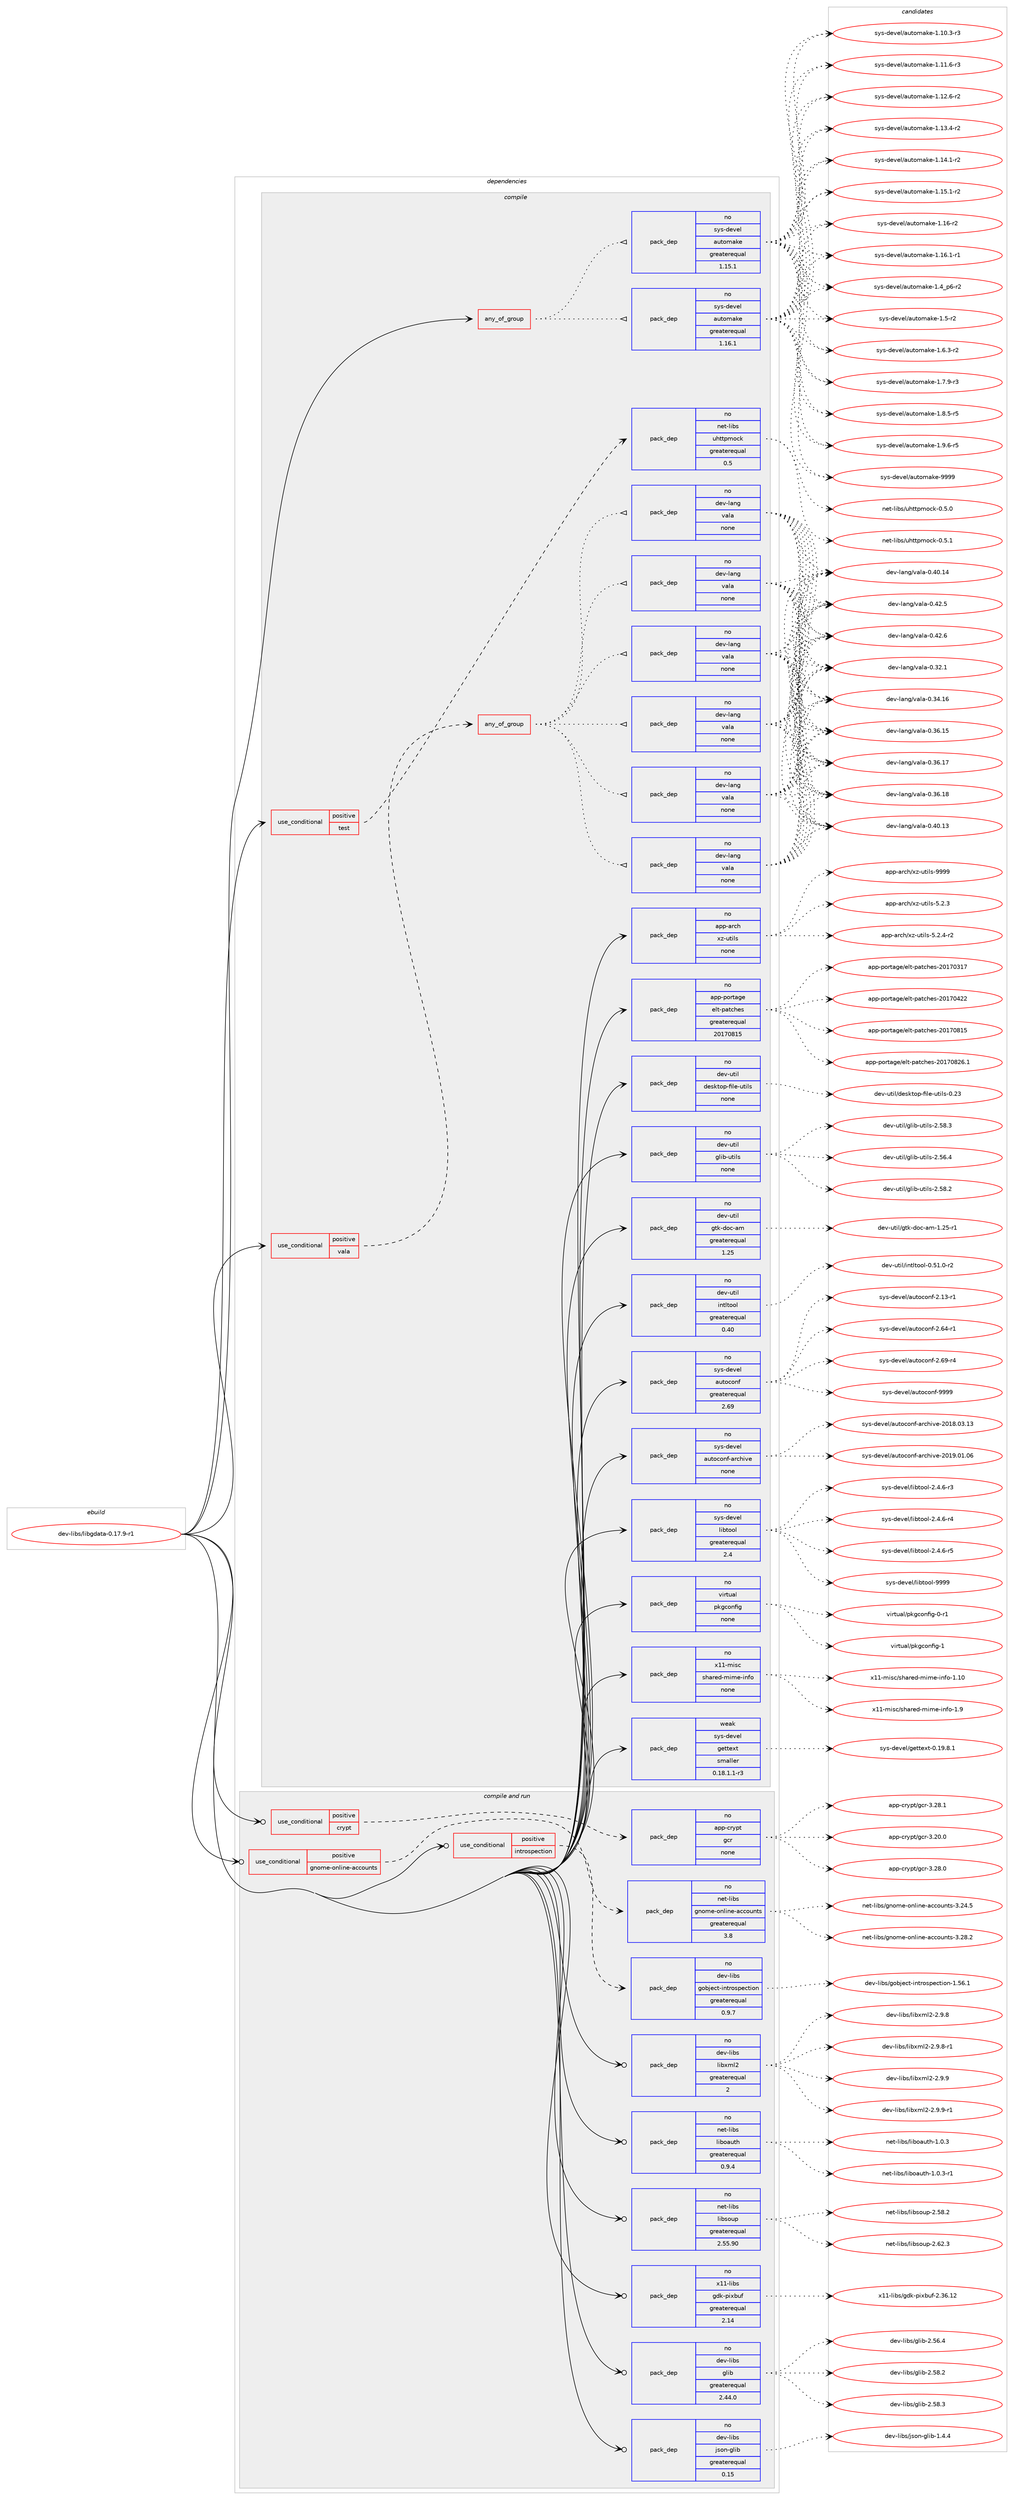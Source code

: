digraph prolog {

# *************
# Graph options
# *************

newrank=true;
concentrate=true;
compound=true;
graph [rankdir=LR,fontname=Helvetica,fontsize=10,ranksep=1.5];#, ranksep=2.5, nodesep=0.2];
edge  [arrowhead=vee];
node  [fontname=Helvetica,fontsize=10];

# **********
# The ebuild
# **********

subgraph cluster_leftcol {
color=gray;
rank=same;
label=<<i>ebuild</i>>;
id [label="dev-libs/libgdata-0.17.9-r1", color=red, width=4, href="../dev-libs/libgdata-0.17.9-r1.svg"];
}

# ****************
# The dependencies
# ****************

subgraph cluster_midcol {
color=gray;
label=<<i>dependencies</i>>;
subgraph cluster_compile {
fillcolor="#eeeeee";
style=filled;
label=<<i>compile</i>>;
subgraph any22258 {
dependency1367828 [label=<<TABLE BORDER="0" CELLBORDER="1" CELLSPACING="0" CELLPADDING="4"><TR><TD CELLPADDING="10">any_of_group</TD></TR></TABLE>>, shape=none, color=red];subgraph pack979053 {
dependency1367829 [label=<<TABLE BORDER="0" CELLBORDER="1" CELLSPACING="0" CELLPADDING="4" WIDTH="220"><TR><TD ROWSPAN="6" CELLPADDING="30">pack_dep</TD></TR><TR><TD WIDTH="110">no</TD></TR><TR><TD>sys-devel</TD></TR><TR><TD>automake</TD></TR><TR><TD>greaterequal</TD></TR><TR><TD>1.16.1</TD></TR></TABLE>>, shape=none, color=blue];
}
dependency1367828:e -> dependency1367829:w [weight=20,style="dotted",arrowhead="oinv"];
subgraph pack979054 {
dependency1367830 [label=<<TABLE BORDER="0" CELLBORDER="1" CELLSPACING="0" CELLPADDING="4" WIDTH="220"><TR><TD ROWSPAN="6" CELLPADDING="30">pack_dep</TD></TR><TR><TD WIDTH="110">no</TD></TR><TR><TD>sys-devel</TD></TR><TR><TD>automake</TD></TR><TR><TD>greaterequal</TD></TR><TR><TD>1.15.1</TD></TR></TABLE>>, shape=none, color=blue];
}
dependency1367828:e -> dependency1367830:w [weight=20,style="dotted",arrowhead="oinv"];
}
id:e -> dependency1367828:w [weight=20,style="solid",arrowhead="vee"];
subgraph cond365965 {
dependency1367831 [label=<<TABLE BORDER="0" CELLBORDER="1" CELLSPACING="0" CELLPADDING="4"><TR><TD ROWSPAN="3" CELLPADDING="10">use_conditional</TD></TR><TR><TD>positive</TD></TR><TR><TD>test</TD></TR></TABLE>>, shape=none, color=red];
subgraph pack979055 {
dependency1367832 [label=<<TABLE BORDER="0" CELLBORDER="1" CELLSPACING="0" CELLPADDING="4" WIDTH="220"><TR><TD ROWSPAN="6" CELLPADDING="30">pack_dep</TD></TR><TR><TD WIDTH="110">no</TD></TR><TR><TD>net-libs</TD></TR><TR><TD>uhttpmock</TD></TR><TR><TD>greaterequal</TD></TR><TR><TD>0.5</TD></TR></TABLE>>, shape=none, color=blue];
}
dependency1367831:e -> dependency1367832:w [weight=20,style="dashed",arrowhead="vee"];
}
id:e -> dependency1367831:w [weight=20,style="solid",arrowhead="vee"];
subgraph cond365966 {
dependency1367833 [label=<<TABLE BORDER="0" CELLBORDER="1" CELLSPACING="0" CELLPADDING="4"><TR><TD ROWSPAN="3" CELLPADDING="10">use_conditional</TD></TR><TR><TD>positive</TD></TR><TR><TD>vala</TD></TR></TABLE>>, shape=none, color=red];
subgraph any22259 {
dependency1367834 [label=<<TABLE BORDER="0" CELLBORDER="1" CELLSPACING="0" CELLPADDING="4"><TR><TD CELLPADDING="10">any_of_group</TD></TR></TABLE>>, shape=none, color=red];subgraph pack979056 {
dependency1367835 [label=<<TABLE BORDER="0" CELLBORDER="1" CELLSPACING="0" CELLPADDING="4" WIDTH="220"><TR><TD ROWSPAN="6" CELLPADDING="30">pack_dep</TD></TR><TR><TD WIDTH="110">no</TD></TR><TR><TD>dev-lang</TD></TR><TR><TD>vala</TD></TR><TR><TD>none</TD></TR><TR><TD></TD></TR></TABLE>>, shape=none, color=blue];
}
dependency1367834:e -> dependency1367835:w [weight=20,style="dotted",arrowhead="oinv"];
subgraph pack979057 {
dependency1367836 [label=<<TABLE BORDER="0" CELLBORDER="1" CELLSPACING="0" CELLPADDING="4" WIDTH="220"><TR><TD ROWSPAN="6" CELLPADDING="30">pack_dep</TD></TR><TR><TD WIDTH="110">no</TD></TR><TR><TD>dev-lang</TD></TR><TR><TD>vala</TD></TR><TR><TD>none</TD></TR><TR><TD></TD></TR></TABLE>>, shape=none, color=blue];
}
dependency1367834:e -> dependency1367836:w [weight=20,style="dotted",arrowhead="oinv"];
subgraph pack979058 {
dependency1367837 [label=<<TABLE BORDER="0" CELLBORDER="1" CELLSPACING="0" CELLPADDING="4" WIDTH="220"><TR><TD ROWSPAN="6" CELLPADDING="30">pack_dep</TD></TR><TR><TD WIDTH="110">no</TD></TR><TR><TD>dev-lang</TD></TR><TR><TD>vala</TD></TR><TR><TD>none</TD></TR><TR><TD></TD></TR></TABLE>>, shape=none, color=blue];
}
dependency1367834:e -> dependency1367837:w [weight=20,style="dotted",arrowhead="oinv"];
subgraph pack979059 {
dependency1367838 [label=<<TABLE BORDER="0" CELLBORDER="1" CELLSPACING="0" CELLPADDING="4" WIDTH="220"><TR><TD ROWSPAN="6" CELLPADDING="30">pack_dep</TD></TR><TR><TD WIDTH="110">no</TD></TR><TR><TD>dev-lang</TD></TR><TR><TD>vala</TD></TR><TR><TD>none</TD></TR><TR><TD></TD></TR></TABLE>>, shape=none, color=blue];
}
dependency1367834:e -> dependency1367838:w [weight=20,style="dotted",arrowhead="oinv"];
subgraph pack979060 {
dependency1367839 [label=<<TABLE BORDER="0" CELLBORDER="1" CELLSPACING="0" CELLPADDING="4" WIDTH="220"><TR><TD ROWSPAN="6" CELLPADDING="30">pack_dep</TD></TR><TR><TD WIDTH="110">no</TD></TR><TR><TD>dev-lang</TD></TR><TR><TD>vala</TD></TR><TR><TD>none</TD></TR><TR><TD></TD></TR></TABLE>>, shape=none, color=blue];
}
dependency1367834:e -> dependency1367839:w [weight=20,style="dotted",arrowhead="oinv"];
subgraph pack979061 {
dependency1367840 [label=<<TABLE BORDER="0" CELLBORDER="1" CELLSPACING="0" CELLPADDING="4" WIDTH="220"><TR><TD ROWSPAN="6" CELLPADDING="30">pack_dep</TD></TR><TR><TD WIDTH="110">no</TD></TR><TR><TD>dev-lang</TD></TR><TR><TD>vala</TD></TR><TR><TD>none</TD></TR><TR><TD></TD></TR></TABLE>>, shape=none, color=blue];
}
dependency1367834:e -> dependency1367840:w [weight=20,style="dotted",arrowhead="oinv"];
}
dependency1367833:e -> dependency1367834:w [weight=20,style="dashed",arrowhead="vee"];
}
id:e -> dependency1367833:w [weight=20,style="solid",arrowhead="vee"];
subgraph pack979062 {
dependency1367841 [label=<<TABLE BORDER="0" CELLBORDER="1" CELLSPACING="0" CELLPADDING="4" WIDTH="220"><TR><TD ROWSPAN="6" CELLPADDING="30">pack_dep</TD></TR><TR><TD WIDTH="110">no</TD></TR><TR><TD>app-arch</TD></TR><TR><TD>xz-utils</TD></TR><TR><TD>none</TD></TR><TR><TD></TD></TR></TABLE>>, shape=none, color=blue];
}
id:e -> dependency1367841:w [weight=20,style="solid",arrowhead="vee"];
subgraph pack979063 {
dependency1367842 [label=<<TABLE BORDER="0" CELLBORDER="1" CELLSPACING="0" CELLPADDING="4" WIDTH="220"><TR><TD ROWSPAN="6" CELLPADDING="30">pack_dep</TD></TR><TR><TD WIDTH="110">no</TD></TR><TR><TD>app-portage</TD></TR><TR><TD>elt-patches</TD></TR><TR><TD>greaterequal</TD></TR><TR><TD>20170815</TD></TR></TABLE>>, shape=none, color=blue];
}
id:e -> dependency1367842:w [weight=20,style="solid",arrowhead="vee"];
subgraph pack979064 {
dependency1367843 [label=<<TABLE BORDER="0" CELLBORDER="1" CELLSPACING="0" CELLPADDING="4" WIDTH="220"><TR><TD ROWSPAN="6" CELLPADDING="30">pack_dep</TD></TR><TR><TD WIDTH="110">no</TD></TR><TR><TD>dev-util</TD></TR><TR><TD>desktop-file-utils</TD></TR><TR><TD>none</TD></TR><TR><TD></TD></TR></TABLE>>, shape=none, color=blue];
}
id:e -> dependency1367843:w [weight=20,style="solid",arrowhead="vee"];
subgraph pack979065 {
dependency1367844 [label=<<TABLE BORDER="0" CELLBORDER="1" CELLSPACING="0" CELLPADDING="4" WIDTH="220"><TR><TD ROWSPAN="6" CELLPADDING="30">pack_dep</TD></TR><TR><TD WIDTH="110">no</TD></TR><TR><TD>dev-util</TD></TR><TR><TD>glib-utils</TD></TR><TR><TD>none</TD></TR><TR><TD></TD></TR></TABLE>>, shape=none, color=blue];
}
id:e -> dependency1367844:w [weight=20,style="solid",arrowhead="vee"];
subgraph pack979066 {
dependency1367845 [label=<<TABLE BORDER="0" CELLBORDER="1" CELLSPACING="0" CELLPADDING="4" WIDTH="220"><TR><TD ROWSPAN="6" CELLPADDING="30">pack_dep</TD></TR><TR><TD WIDTH="110">no</TD></TR><TR><TD>dev-util</TD></TR><TR><TD>gtk-doc-am</TD></TR><TR><TD>greaterequal</TD></TR><TR><TD>1.25</TD></TR></TABLE>>, shape=none, color=blue];
}
id:e -> dependency1367845:w [weight=20,style="solid",arrowhead="vee"];
subgraph pack979067 {
dependency1367846 [label=<<TABLE BORDER="0" CELLBORDER="1" CELLSPACING="0" CELLPADDING="4" WIDTH="220"><TR><TD ROWSPAN="6" CELLPADDING="30">pack_dep</TD></TR><TR><TD WIDTH="110">no</TD></TR><TR><TD>dev-util</TD></TR><TR><TD>intltool</TD></TR><TR><TD>greaterequal</TD></TR><TR><TD>0.40</TD></TR></TABLE>>, shape=none, color=blue];
}
id:e -> dependency1367846:w [weight=20,style="solid",arrowhead="vee"];
subgraph pack979068 {
dependency1367847 [label=<<TABLE BORDER="0" CELLBORDER="1" CELLSPACING="0" CELLPADDING="4" WIDTH="220"><TR><TD ROWSPAN="6" CELLPADDING="30">pack_dep</TD></TR><TR><TD WIDTH="110">no</TD></TR><TR><TD>sys-devel</TD></TR><TR><TD>autoconf</TD></TR><TR><TD>greaterequal</TD></TR><TR><TD>2.69</TD></TR></TABLE>>, shape=none, color=blue];
}
id:e -> dependency1367847:w [weight=20,style="solid",arrowhead="vee"];
subgraph pack979069 {
dependency1367848 [label=<<TABLE BORDER="0" CELLBORDER="1" CELLSPACING="0" CELLPADDING="4" WIDTH="220"><TR><TD ROWSPAN="6" CELLPADDING="30">pack_dep</TD></TR><TR><TD WIDTH="110">no</TD></TR><TR><TD>sys-devel</TD></TR><TR><TD>autoconf-archive</TD></TR><TR><TD>none</TD></TR><TR><TD></TD></TR></TABLE>>, shape=none, color=blue];
}
id:e -> dependency1367848:w [weight=20,style="solid",arrowhead="vee"];
subgraph pack979070 {
dependency1367849 [label=<<TABLE BORDER="0" CELLBORDER="1" CELLSPACING="0" CELLPADDING="4" WIDTH="220"><TR><TD ROWSPAN="6" CELLPADDING="30">pack_dep</TD></TR><TR><TD WIDTH="110">no</TD></TR><TR><TD>sys-devel</TD></TR><TR><TD>libtool</TD></TR><TR><TD>greaterequal</TD></TR><TR><TD>2.4</TD></TR></TABLE>>, shape=none, color=blue];
}
id:e -> dependency1367849:w [weight=20,style="solid",arrowhead="vee"];
subgraph pack979071 {
dependency1367850 [label=<<TABLE BORDER="0" CELLBORDER="1" CELLSPACING="0" CELLPADDING="4" WIDTH="220"><TR><TD ROWSPAN="6" CELLPADDING="30">pack_dep</TD></TR><TR><TD WIDTH="110">no</TD></TR><TR><TD>virtual</TD></TR><TR><TD>pkgconfig</TD></TR><TR><TD>none</TD></TR><TR><TD></TD></TR></TABLE>>, shape=none, color=blue];
}
id:e -> dependency1367850:w [weight=20,style="solid",arrowhead="vee"];
subgraph pack979072 {
dependency1367851 [label=<<TABLE BORDER="0" CELLBORDER="1" CELLSPACING="0" CELLPADDING="4" WIDTH="220"><TR><TD ROWSPAN="6" CELLPADDING="30">pack_dep</TD></TR><TR><TD WIDTH="110">no</TD></TR><TR><TD>x11-misc</TD></TR><TR><TD>shared-mime-info</TD></TR><TR><TD>none</TD></TR><TR><TD></TD></TR></TABLE>>, shape=none, color=blue];
}
id:e -> dependency1367851:w [weight=20,style="solid",arrowhead="vee"];
subgraph pack979073 {
dependency1367852 [label=<<TABLE BORDER="0" CELLBORDER="1" CELLSPACING="0" CELLPADDING="4" WIDTH="220"><TR><TD ROWSPAN="6" CELLPADDING="30">pack_dep</TD></TR><TR><TD WIDTH="110">weak</TD></TR><TR><TD>sys-devel</TD></TR><TR><TD>gettext</TD></TR><TR><TD>smaller</TD></TR><TR><TD>0.18.1.1-r3</TD></TR></TABLE>>, shape=none, color=blue];
}
id:e -> dependency1367852:w [weight=20,style="solid",arrowhead="vee"];
}
subgraph cluster_compileandrun {
fillcolor="#eeeeee";
style=filled;
label=<<i>compile and run</i>>;
subgraph cond365967 {
dependency1367853 [label=<<TABLE BORDER="0" CELLBORDER="1" CELLSPACING="0" CELLPADDING="4"><TR><TD ROWSPAN="3" CELLPADDING="10">use_conditional</TD></TR><TR><TD>positive</TD></TR><TR><TD>crypt</TD></TR></TABLE>>, shape=none, color=red];
subgraph pack979074 {
dependency1367854 [label=<<TABLE BORDER="0" CELLBORDER="1" CELLSPACING="0" CELLPADDING="4" WIDTH="220"><TR><TD ROWSPAN="6" CELLPADDING="30">pack_dep</TD></TR><TR><TD WIDTH="110">no</TD></TR><TR><TD>app-crypt</TD></TR><TR><TD>gcr</TD></TR><TR><TD>none</TD></TR><TR><TD></TD></TR></TABLE>>, shape=none, color=blue];
}
dependency1367853:e -> dependency1367854:w [weight=20,style="dashed",arrowhead="vee"];
}
id:e -> dependency1367853:w [weight=20,style="solid",arrowhead="odotvee"];
subgraph cond365968 {
dependency1367855 [label=<<TABLE BORDER="0" CELLBORDER="1" CELLSPACING="0" CELLPADDING="4"><TR><TD ROWSPAN="3" CELLPADDING="10">use_conditional</TD></TR><TR><TD>positive</TD></TR><TR><TD>gnome-online-accounts</TD></TR></TABLE>>, shape=none, color=red];
subgraph pack979075 {
dependency1367856 [label=<<TABLE BORDER="0" CELLBORDER="1" CELLSPACING="0" CELLPADDING="4" WIDTH="220"><TR><TD ROWSPAN="6" CELLPADDING="30">pack_dep</TD></TR><TR><TD WIDTH="110">no</TD></TR><TR><TD>net-libs</TD></TR><TR><TD>gnome-online-accounts</TD></TR><TR><TD>greaterequal</TD></TR><TR><TD>3.8</TD></TR></TABLE>>, shape=none, color=blue];
}
dependency1367855:e -> dependency1367856:w [weight=20,style="dashed",arrowhead="vee"];
}
id:e -> dependency1367855:w [weight=20,style="solid",arrowhead="odotvee"];
subgraph cond365969 {
dependency1367857 [label=<<TABLE BORDER="0" CELLBORDER="1" CELLSPACING="0" CELLPADDING="4"><TR><TD ROWSPAN="3" CELLPADDING="10">use_conditional</TD></TR><TR><TD>positive</TD></TR><TR><TD>introspection</TD></TR></TABLE>>, shape=none, color=red];
subgraph pack979076 {
dependency1367858 [label=<<TABLE BORDER="0" CELLBORDER="1" CELLSPACING="0" CELLPADDING="4" WIDTH="220"><TR><TD ROWSPAN="6" CELLPADDING="30">pack_dep</TD></TR><TR><TD WIDTH="110">no</TD></TR><TR><TD>dev-libs</TD></TR><TR><TD>gobject-introspection</TD></TR><TR><TD>greaterequal</TD></TR><TR><TD>0.9.7</TD></TR></TABLE>>, shape=none, color=blue];
}
dependency1367857:e -> dependency1367858:w [weight=20,style="dashed",arrowhead="vee"];
}
id:e -> dependency1367857:w [weight=20,style="solid",arrowhead="odotvee"];
subgraph pack979077 {
dependency1367859 [label=<<TABLE BORDER="0" CELLBORDER="1" CELLSPACING="0" CELLPADDING="4" WIDTH="220"><TR><TD ROWSPAN="6" CELLPADDING="30">pack_dep</TD></TR><TR><TD WIDTH="110">no</TD></TR><TR><TD>dev-libs</TD></TR><TR><TD>glib</TD></TR><TR><TD>greaterequal</TD></TR><TR><TD>2.44.0</TD></TR></TABLE>>, shape=none, color=blue];
}
id:e -> dependency1367859:w [weight=20,style="solid",arrowhead="odotvee"];
subgraph pack979078 {
dependency1367860 [label=<<TABLE BORDER="0" CELLBORDER="1" CELLSPACING="0" CELLPADDING="4" WIDTH="220"><TR><TD ROWSPAN="6" CELLPADDING="30">pack_dep</TD></TR><TR><TD WIDTH="110">no</TD></TR><TR><TD>dev-libs</TD></TR><TR><TD>json-glib</TD></TR><TR><TD>greaterequal</TD></TR><TR><TD>0.15</TD></TR></TABLE>>, shape=none, color=blue];
}
id:e -> dependency1367860:w [weight=20,style="solid",arrowhead="odotvee"];
subgraph pack979079 {
dependency1367861 [label=<<TABLE BORDER="0" CELLBORDER="1" CELLSPACING="0" CELLPADDING="4" WIDTH="220"><TR><TD ROWSPAN="6" CELLPADDING="30">pack_dep</TD></TR><TR><TD WIDTH="110">no</TD></TR><TR><TD>dev-libs</TD></TR><TR><TD>libxml2</TD></TR><TR><TD>greaterequal</TD></TR><TR><TD>2</TD></TR></TABLE>>, shape=none, color=blue];
}
id:e -> dependency1367861:w [weight=20,style="solid",arrowhead="odotvee"];
subgraph pack979080 {
dependency1367862 [label=<<TABLE BORDER="0" CELLBORDER="1" CELLSPACING="0" CELLPADDING="4" WIDTH="220"><TR><TD ROWSPAN="6" CELLPADDING="30">pack_dep</TD></TR><TR><TD WIDTH="110">no</TD></TR><TR><TD>net-libs</TD></TR><TR><TD>liboauth</TD></TR><TR><TD>greaterequal</TD></TR><TR><TD>0.9.4</TD></TR></TABLE>>, shape=none, color=blue];
}
id:e -> dependency1367862:w [weight=20,style="solid",arrowhead="odotvee"];
subgraph pack979081 {
dependency1367863 [label=<<TABLE BORDER="0" CELLBORDER="1" CELLSPACING="0" CELLPADDING="4" WIDTH="220"><TR><TD ROWSPAN="6" CELLPADDING="30">pack_dep</TD></TR><TR><TD WIDTH="110">no</TD></TR><TR><TD>net-libs</TD></TR><TR><TD>libsoup</TD></TR><TR><TD>greaterequal</TD></TR><TR><TD>2.55.90</TD></TR></TABLE>>, shape=none, color=blue];
}
id:e -> dependency1367863:w [weight=20,style="solid",arrowhead="odotvee"];
subgraph pack979082 {
dependency1367864 [label=<<TABLE BORDER="0" CELLBORDER="1" CELLSPACING="0" CELLPADDING="4" WIDTH="220"><TR><TD ROWSPAN="6" CELLPADDING="30">pack_dep</TD></TR><TR><TD WIDTH="110">no</TD></TR><TR><TD>x11-libs</TD></TR><TR><TD>gdk-pixbuf</TD></TR><TR><TD>greaterequal</TD></TR><TR><TD>2.14</TD></TR></TABLE>>, shape=none, color=blue];
}
id:e -> dependency1367864:w [weight=20,style="solid",arrowhead="odotvee"];
}
subgraph cluster_run {
fillcolor="#eeeeee";
style=filled;
label=<<i>run</i>>;
}
}

# **************
# The candidates
# **************

subgraph cluster_choices {
rank=same;
color=gray;
label=<<i>candidates</i>>;

subgraph choice979053 {
color=black;
nodesep=1;
choice11512111545100101118101108479711711611110997107101454946494846514511451 [label="sys-devel/automake-1.10.3-r3", color=red, width=4,href="../sys-devel/automake-1.10.3-r3.svg"];
choice11512111545100101118101108479711711611110997107101454946494946544511451 [label="sys-devel/automake-1.11.6-r3", color=red, width=4,href="../sys-devel/automake-1.11.6-r3.svg"];
choice11512111545100101118101108479711711611110997107101454946495046544511450 [label="sys-devel/automake-1.12.6-r2", color=red, width=4,href="../sys-devel/automake-1.12.6-r2.svg"];
choice11512111545100101118101108479711711611110997107101454946495146524511450 [label="sys-devel/automake-1.13.4-r2", color=red, width=4,href="../sys-devel/automake-1.13.4-r2.svg"];
choice11512111545100101118101108479711711611110997107101454946495246494511450 [label="sys-devel/automake-1.14.1-r2", color=red, width=4,href="../sys-devel/automake-1.14.1-r2.svg"];
choice11512111545100101118101108479711711611110997107101454946495346494511450 [label="sys-devel/automake-1.15.1-r2", color=red, width=4,href="../sys-devel/automake-1.15.1-r2.svg"];
choice1151211154510010111810110847971171161111099710710145494649544511450 [label="sys-devel/automake-1.16-r2", color=red, width=4,href="../sys-devel/automake-1.16-r2.svg"];
choice11512111545100101118101108479711711611110997107101454946495446494511449 [label="sys-devel/automake-1.16.1-r1", color=red, width=4,href="../sys-devel/automake-1.16.1-r1.svg"];
choice115121115451001011181011084797117116111109971071014549465295112544511450 [label="sys-devel/automake-1.4_p6-r2", color=red, width=4,href="../sys-devel/automake-1.4_p6-r2.svg"];
choice11512111545100101118101108479711711611110997107101454946534511450 [label="sys-devel/automake-1.5-r2", color=red, width=4,href="../sys-devel/automake-1.5-r2.svg"];
choice115121115451001011181011084797117116111109971071014549465446514511450 [label="sys-devel/automake-1.6.3-r2", color=red, width=4,href="../sys-devel/automake-1.6.3-r2.svg"];
choice115121115451001011181011084797117116111109971071014549465546574511451 [label="sys-devel/automake-1.7.9-r3", color=red, width=4,href="../sys-devel/automake-1.7.9-r3.svg"];
choice115121115451001011181011084797117116111109971071014549465646534511453 [label="sys-devel/automake-1.8.5-r5", color=red, width=4,href="../sys-devel/automake-1.8.5-r5.svg"];
choice115121115451001011181011084797117116111109971071014549465746544511453 [label="sys-devel/automake-1.9.6-r5", color=red, width=4,href="../sys-devel/automake-1.9.6-r5.svg"];
choice115121115451001011181011084797117116111109971071014557575757 [label="sys-devel/automake-9999", color=red, width=4,href="../sys-devel/automake-9999.svg"];
dependency1367829:e -> choice11512111545100101118101108479711711611110997107101454946494846514511451:w [style=dotted,weight="100"];
dependency1367829:e -> choice11512111545100101118101108479711711611110997107101454946494946544511451:w [style=dotted,weight="100"];
dependency1367829:e -> choice11512111545100101118101108479711711611110997107101454946495046544511450:w [style=dotted,weight="100"];
dependency1367829:e -> choice11512111545100101118101108479711711611110997107101454946495146524511450:w [style=dotted,weight="100"];
dependency1367829:e -> choice11512111545100101118101108479711711611110997107101454946495246494511450:w [style=dotted,weight="100"];
dependency1367829:e -> choice11512111545100101118101108479711711611110997107101454946495346494511450:w [style=dotted,weight="100"];
dependency1367829:e -> choice1151211154510010111810110847971171161111099710710145494649544511450:w [style=dotted,weight="100"];
dependency1367829:e -> choice11512111545100101118101108479711711611110997107101454946495446494511449:w [style=dotted,weight="100"];
dependency1367829:e -> choice115121115451001011181011084797117116111109971071014549465295112544511450:w [style=dotted,weight="100"];
dependency1367829:e -> choice11512111545100101118101108479711711611110997107101454946534511450:w [style=dotted,weight="100"];
dependency1367829:e -> choice115121115451001011181011084797117116111109971071014549465446514511450:w [style=dotted,weight="100"];
dependency1367829:e -> choice115121115451001011181011084797117116111109971071014549465546574511451:w [style=dotted,weight="100"];
dependency1367829:e -> choice115121115451001011181011084797117116111109971071014549465646534511453:w [style=dotted,weight="100"];
dependency1367829:e -> choice115121115451001011181011084797117116111109971071014549465746544511453:w [style=dotted,weight="100"];
dependency1367829:e -> choice115121115451001011181011084797117116111109971071014557575757:w [style=dotted,weight="100"];
}
subgraph choice979054 {
color=black;
nodesep=1;
choice11512111545100101118101108479711711611110997107101454946494846514511451 [label="sys-devel/automake-1.10.3-r3", color=red, width=4,href="../sys-devel/automake-1.10.3-r3.svg"];
choice11512111545100101118101108479711711611110997107101454946494946544511451 [label="sys-devel/automake-1.11.6-r3", color=red, width=4,href="../sys-devel/automake-1.11.6-r3.svg"];
choice11512111545100101118101108479711711611110997107101454946495046544511450 [label="sys-devel/automake-1.12.6-r2", color=red, width=4,href="../sys-devel/automake-1.12.6-r2.svg"];
choice11512111545100101118101108479711711611110997107101454946495146524511450 [label="sys-devel/automake-1.13.4-r2", color=red, width=4,href="../sys-devel/automake-1.13.4-r2.svg"];
choice11512111545100101118101108479711711611110997107101454946495246494511450 [label="sys-devel/automake-1.14.1-r2", color=red, width=4,href="../sys-devel/automake-1.14.1-r2.svg"];
choice11512111545100101118101108479711711611110997107101454946495346494511450 [label="sys-devel/automake-1.15.1-r2", color=red, width=4,href="../sys-devel/automake-1.15.1-r2.svg"];
choice1151211154510010111810110847971171161111099710710145494649544511450 [label="sys-devel/automake-1.16-r2", color=red, width=4,href="../sys-devel/automake-1.16-r2.svg"];
choice11512111545100101118101108479711711611110997107101454946495446494511449 [label="sys-devel/automake-1.16.1-r1", color=red, width=4,href="../sys-devel/automake-1.16.1-r1.svg"];
choice115121115451001011181011084797117116111109971071014549465295112544511450 [label="sys-devel/automake-1.4_p6-r2", color=red, width=4,href="../sys-devel/automake-1.4_p6-r2.svg"];
choice11512111545100101118101108479711711611110997107101454946534511450 [label="sys-devel/automake-1.5-r2", color=red, width=4,href="../sys-devel/automake-1.5-r2.svg"];
choice115121115451001011181011084797117116111109971071014549465446514511450 [label="sys-devel/automake-1.6.3-r2", color=red, width=4,href="../sys-devel/automake-1.6.3-r2.svg"];
choice115121115451001011181011084797117116111109971071014549465546574511451 [label="sys-devel/automake-1.7.9-r3", color=red, width=4,href="../sys-devel/automake-1.7.9-r3.svg"];
choice115121115451001011181011084797117116111109971071014549465646534511453 [label="sys-devel/automake-1.8.5-r5", color=red, width=4,href="../sys-devel/automake-1.8.5-r5.svg"];
choice115121115451001011181011084797117116111109971071014549465746544511453 [label="sys-devel/automake-1.9.6-r5", color=red, width=4,href="../sys-devel/automake-1.9.6-r5.svg"];
choice115121115451001011181011084797117116111109971071014557575757 [label="sys-devel/automake-9999", color=red, width=4,href="../sys-devel/automake-9999.svg"];
dependency1367830:e -> choice11512111545100101118101108479711711611110997107101454946494846514511451:w [style=dotted,weight="100"];
dependency1367830:e -> choice11512111545100101118101108479711711611110997107101454946494946544511451:w [style=dotted,weight="100"];
dependency1367830:e -> choice11512111545100101118101108479711711611110997107101454946495046544511450:w [style=dotted,weight="100"];
dependency1367830:e -> choice11512111545100101118101108479711711611110997107101454946495146524511450:w [style=dotted,weight="100"];
dependency1367830:e -> choice11512111545100101118101108479711711611110997107101454946495246494511450:w [style=dotted,weight="100"];
dependency1367830:e -> choice11512111545100101118101108479711711611110997107101454946495346494511450:w [style=dotted,weight="100"];
dependency1367830:e -> choice1151211154510010111810110847971171161111099710710145494649544511450:w [style=dotted,weight="100"];
dependency1367830:e -> choice11512111545100101118101108479711711611110997107101454946495446494511449:w [style=dotted,weight="100"];
dependency1367830:e -> choice115121115451001011181011084797117116111109971071014549465295112544511450:w [style=dotted,weight="100"];
dependency1367830:e -> choice11512111545100101118101108479711711611110997107101454946534511450:w [style=dotted,weight="100"];
dependency1367830:e -> choice115121115451001011181011084797117116111109971071014549465446514511450:w [style=dotted,weight="100"];
dependency1367830:e -> choice115121115451001011181011084797117116111109971071014549465546574511451:w [style=dotted,weight="100"];
dependency1367830:e -> choice115121115451001011181011084797117116111109971071014549465646534511453:w [style=dotted,weight="100"];
dependency1367830:e -> choice115121115451001011181011084797117116111109971071014549465746544511453:w [style=dotted,weight="100"];
dependency1367830:e -> choice115121115451001011181011084797117116111109971071014557575757:w [style=dotted,weight="100"];
}
subgraph choice979055 {
color=black;
nodesep=1;
choice11010111645108105981154711710411611611210911199107454846534648 [label="net-libs/uhttpmock-0.5.0", color=red, width=4,href="../net-libs/uhttpmock-0.5.0.svg"];
choice11010111645108105981154711710411611611210911199107454846534649 [label="net-libs/uhttpmock-0.5.1", color=red, width=4,href="../net-libs/uhttpmock-0.5.1.svg"];
dependency1367832:e -> choice11010111645108105981154711710411611611210911199107454846534648:w [style=dotted,weight="100"];
dependency1367832:e -> choice11010111645108105981154711710411611611210911199107454846534649:w [style=dotted,weight="100"];
}
subgraph choice979056 {
color=black;
nodesep=1;
choice100101118451089711010347118971089745484651504649 [label="dev-lang/vala-0.32.1", color=red, width=4,href="../dev-lang/vala-0.32.1.svg"];
choice10010111845108971101034711897108974548465152464954 [label="dev-lang/vala-0.34.16", color=red, width=4,href="../dev-lang/vala-0.34.16.svg"];
choice10010111845108971101034711897108974548465154464953 [label="dev-lang/vala-0.36.15", color=red, width=4,href="../dev-lang/vala-0.36.15.svg"];
choice10010111845108971101034711897108974548465154464955 [label="dev-lang/vala-0.36.17", color=red, width=4,href="../dev-lang/vala-0.36.17.svg"];
choice10010111845108971101034711897108974548465154464956 [label="dev-lang/vala-0.36.18", color=red, width=4,href="../dev-lang/vala-0.36.18.svg"];
choice10010111845108971101034711897108974548465248464951 [label="dev-lang/vala-0.40.13", color=red, width=4,href="../dev-lang/vala-0.40.13.svg"];
choice10010111845108971101034711897108974548465248464952 [label="dev-lang/vala-0.40.14", color=red, width=4,href="../dev-lang/vala-0.40.14.svg"];
choice100101118451089711010347118971089745484652504653 [label="dev-lang/vala-0.42.5", color=red, width=4,href="../dev-lang/vala-0.42.5.svg"];
choice100101118451089711010347118971089745484652504654 [label="dev-lang/vala-0.42.6", color=red, width=4,href="../dev-lang/vala-0.42.6.svg"];
dependency1367835:e -> choice100101118451089711010347118971089745484651504649:w [style=dotted,weight="100"];
dependency1367835:e -> choice10010111845108971101034711897108974548465152464954:w [style=dotted,weight="100"];
dependency1367835:e -> choice10010111845108971101034711897108974548465154464953:w [style=dotted,weight="100"];
dependency1367835:e -> choice10010111845108971101034711897108974548465154464955:w [style=dotted,weight="100"];
dependency1367835:e -> choice10010111845108971101034711897108974548465154464956:w [style=dotted,weight="100"];
dependency1367835:e -> choice10010111845108971101034711897108974548465248464951:w [style=dotted,weight="100"];
dependency1367835:e -> choice10010111845108971101034711897108974548465248464952:w [style=dotted,weight="100"];
dependency1367835:e -> choice100101118451089711010347118971089745484652504653:w [style=dotted,weight="100"];
dependency1367835:e -> choice100101118451089711010347118971089745484652504654:w [style=dotted,weight="100"];
}
subgraph choice979057 {
color=black;
nodesep=1;
choice100101118451089711010347118971089745484651504649 [label="dev-lang/vala-0.32.1", color=red, width=4,href="../dev-lang/vala-0.32.1.svg"];
choice10010111845108971101034711897108974548465152464954 [label="dev-lang/vala-0.34.16", color=red, width=4,href="../dev-lang/vala-0.34.16.svg"];
choice10010111845108971101034711897108974548465154464953 [label="dev-lang/vala-0.36.15", color=red, width=4,href="../dev-lang/vala-0.36.15.svg"];
choice10010111845108971101034711897108974548465154464955 [label="dev-lang/vala-0.36.17", color=red, width=4,href="../dev-lang/vala-0.36.17.svg"];
choice10010111845108971101034711897108974548465154464956 [label="dev-lang/vala-0.36.18", color=red, width=4,href="../dev-lang/vala-0.36.18.svg"];
choice10010111845108971101034711897108974548465248464951 [label="dev-lang/vala-0.40.13", color=red, width=4,href="../dev-lang/vala-0.40.13.svg"];
choice10010111845108971101034711897108974548465248464952 [label="dev-lang/vala-0.40.14", color=red, width=4,href="../dev-lang/vala-0.40.14.svg"];
choice100101118451089711010347118971089745484652504653 [label="dev-lang/vala-0.42.5", color=red, width=4,href="../dev-lang/vala-0.42.5.svg"];
choice100101118451089711010347118971089745484652504654 [label="dev-lang/vala-0.42.6", color=red, width=4,href="../dev-lang/vala-0.42.6.svg"];
dependency1367836:e -> choice100101118451089711010347118971089745484651504649:w [style=dotted,weight="100"];
dependency1367836:e -> choice10010111845108971101034711897108974548465152464954:w [style=dotted,weight="100"];
dependency1367836:e -> choice10010111845108971101034711897108974548465154464953:w [style=dotted,weight="100"];
dependency1367836:e -> choice10010111845108971101034711897108974548465154464955:w [style=dotted,weight="100"];
dependency1367836:e -> choice10010111845108971101034711897108974548465154464956:w [style=dotted,weight="100"];
dependency1367836:e -> choice10010111845108971101034711897108974548465248464951:w [style=dotted,weight="100"];
dependency1367836:e -> choice10010111845108971101034711897108974548465248464952:w [style=dotted,weight="100"];
dependency1367836:e -> choice100101118451089711010347118971089745484652504653:w [style=dotted,weight="100"];
dependency1367836:e -> choice100101118451089711010347118971089745484652504654:w [style=dotted,weight="100"];
}
subgraph choice979058 {
color=black;
nodesep=1;
choice100101118451089711010347118971089745484651504649 [label="dev-lang/vala-0.32.1", color=red, width=4,href="../dev-lang/vala-0.32.1.svg"];
choice10010111845108971101034711897108974548465152464954 [label="dev-lang/vala-0.34.16", color=red, width=4,href="../dev-lang/vala-0.34.16.svg"];
choice10010111845108971101034711897108974548465154464953 [label="dev-lang/vala-0.36.15", color=red, width=4,href="../dev-lang/vala-0.36.15.svg"];
choice10010111845108971101034711897108974548465154464955 [label="dev-lang/vala-0.36.17", color=red, width=4,href="../dev-lang/vala-0.36.17.svg"];
choice10010111845108971101034711897108974548465154464956 [label="dev-lang/vala-0.36.18", color=red, width=4,href="../dev-lang/vala-0.36.18.svg"];
choice10010111845108971101034711897108974548465248464951 [label="dev-lang/vala-0.40.13", color=red, width=4,href="../dev-lang/vala-0.40.13.svg"];
choice10010111845108971101034711897108974548465248464952 [label="dev-lang/vala-0.40.14", color=red, width=4,href="../dev-lang/vala-0.40.14.svg"];
choice100101118451089711010347118971089745484652504653 [label="dev-lang/vala-0.42.5", color=red, width=4,href="../dev-lang/vala-0.42.5.svg"];
choice100101118451089711010347118971089745484652504654 [label="dev-lang/vala-0.42.6", color=red, width=4,href="../dev-lang/vala-0.42.6.svg"];
dependency1367837:e -> choice100101118451089711010347118971089745484651504649:w [style=dotted,weight="100"];
dependency1367837:e -> choice10010111845108971101034711897108974548465152464954:w [style=dotted,weight="100"];
dependency1367837:e -> choice10010111845108971101034711897108974548465154464953:w [style=dotted,weight="100"];
dependency1367837:e -> choice10010111845108971101034711897108974548465154464955:w [style=dotted,weight="100"];
dependency1367837:e -> choice10010111845108971101034711897108974548465154464956:w [style=dotted,weight="100"];
dependency1367837:e -> choice10010111845108971101034711897108974548465248464951:w [style=dotted,weight="100"];
dependency1367837:e -> choice10010111845108971101034711897108974548465248464952:w [style=dotted,weight="100"];
dependency1367837:e -> choice100101118451089711010347118971089745484652504653:w [style=dotted,weight="100"];
dependency1367837:e -> choice100101118451089711010347118971089745484652504654:w [style=dotted,weight="100"];
}
subgraph choice979059 {
color=black;
nodesep=1;
choice100101118451089711010347118971089745484651504649 [label="dev-lang/vala-0.32.1", color=red, width=4,href="../dev-lang/vala-0.32.1.svg"];
choice10010111845108971101034711897108974548465152464954 [label="dev-lang/vala-0.34.16", color=red, width=4,href="../dev-lang/vala-0.34.16.svg"];
choice10010111845108971101034711897108974548465154464953 [label="dev-lang/vala-0.36.15", color=red, width=4,href="../dev-lang/vala-0.36.15.svg"];
choice10010111845108971101034711897108974548465154464955 [label="dev-lang/vala-0.36.17", color=red, width=4,href="../dev-lang/vala-0.36.17.svg"];
choice10010111845108971101034711897108974548465154464956 [label="dev-lang/vala-0.36.18", color=red, width=4,href="../dev-lang/vala-0.36.18.svg"];
choice10010111845108971101034711897108974548465248464951 [label="dev-lang/vala-0.40.13", color=red, width=4,href="../dev-lang/vala-0.40.13.svg"];
choice10010111845108971101034711897108974548465248464952 [label="dev-lang/vala-0.40.14", color=red, width=4,href="../dev-lang/vala-0.40.14.svg"];
choice100101118451089711010347118971089745484652504653 [label="dev-lang/vala-0.42.5", color=red, width=4,href="../dev-lang/vala-0.42.5.svg"];
choice100101118451089711010347118971089745484652504654 [label="dev-lang/vala-0.42.6", color=red, width=4,href="../dev-lang/vala-0.42.6.svg"];
dependency1367838:e -> choice100101118451089711010347118971089745484651504649:w [style=dotted,weight="100"];
dependency1367838:e -> choice10010111845108971101034711897108974548465152464954:w [style=dotted,weight="100"];
dependency1367838:e -> choice10010111845108971101034711897108974548465154464953:w [style=dotted,weight="100"];
dependency1367838:e -> choice10010111845108971101034711897108974548465154464955:w [style=dotted,weight="100"];
dependency1367838:e -> choice10010111845108971101034711897108974548465154464956:w [style=dotted,weight="100"];
dependency1367838:e -> choice10010111845108971101034711897108974548465248464951:w [style=dotted,weight="100"];
dependency1367838:e -> choice10010111845108971101034711897108974548465248464952:w [style=dotted,weight="100"];
dependency1367838:e -> choice100101118451089711010347118971089745484652504653:w [style=dotted,weight="100"];
dependency1367838:e -> choice100101118451089711010347118971089745484652504654:w [style=dotted,weight="100"];
}
subgraph choice979060 {
color=black;
nodesep=1;
choice100101118451089711010347118971089745484651504649 [label="dev-lang/vala-0.32.1", color=red, width=4,href="../dev-lang/vala-0.32.1.svg"];
choice10010111845108971101034711897108974548465152464954 [label="dev-lang/vala-0.34.16", color=red, width=4,href="../dev-lang/vala-0.34.16.svg"];
choice10010111845108971101034711897108974548465154464953 [label="dev-lang/vala-0.36.15", color=red, width=4,href="../dev-lang/vala-0.36.15.svg"];
choice10010111845108971101034711897108974548465154464955 [label="dev-lang/vala-0.36.17", color=red, width=4,href="../dev-lang/vala-0.36.17.svg"];
choice10010111845108971101034711897108974548465154464956 [label="dev-lang/vala-0.36.18", color=red, width=4,href="../dev-lang/vala-0.36.18.svg"];
choice10010111845108971101034711897108974548465248464951 [label="dev-lang/vala-0.40.13", color=red, width=4,href="../dev-lang/vala-0.40.13.svg"];
choice10010111845108971101034711897108974548465248464952 [label="dev-lang/vala-0.40.14", color=red, width=4,href="../dev-lang/vala-0.40.14.svg"];
choice100101118451089711010347118971089745484652504653 [label="dev-lang/vala-0.42.5", color=red, width=4,href="../dev-lang/vala-0.42.5.svg"];
choice100101118451089711010347118971089745484652504654 [label="dev-lang/vala-0.42.6", color=red, width=4,href="../dev-lang/vala-0.42.6.svg"];
dependency1367839:e -> choice100101118451089711010347118971089745484651504649:w [style=dotted,weight="100"];
dependency1367839:e -> choice10010111845108971101034711897108974548465152464954:w [style=dotted,weight="100"];
dependency1367839:e -> choice10010111845108971101034711897108974548465154464953:w [style=dotted,weight="100"];
dependency1367839:e -> choice10010111845108971101034711897108974548465154464955:w [style=dotted,weight="100"];
dependency1367839:e -> choice10010111845108971101034711897108974548465154464956:w [style=dotted,weight="100"];
dependency1367839:e -> choice10010111845108971101034711897108974548465248464951:w [style=dotted,weight="100"];
dependency1367839:e -> choice10010111845108971101034711897108974548465248464952:w [style=dotted,weight="100"];
dependency1367839:e -> choice100101118451089711010347118971089745484652504653:w [style=dotted,weight="100"];
dependency1367839:e -> choice100101118451089711010347118971089745484652504654:w [style=dotted,weight="100"];
}
subgraph choice979061 {
color=black;
nodesep=1;
choice100101118451089711010347118971089745484651504649 [label="dev-lang/vala-0.32.1", color=red, width=4,href="../dev-lang/vala-0.32.1.svg"];
choice10010111845108971101034711897108974548465152464954 [label="dev-lang/vala-0.34.16", color=red, width=4,href="../dev-lang/vala-0.34.16.svg"];
choice10010111845108971101034711897108974548465154464953 [label="dev-lang/vala-0.36.15", color=red, width=4,href="../dev-lang/vala-0.36.15.svg"];
choice10010111845108971101034711897108974548465154464955 [label="dev-lang/vala-0.36.17", color=red, width=4,href="../dev-lang/vala-0.36.17.svg"];
choice10010111845108971101034711897108974548465154464956 [label="dev-lang/vala-0.36.18", color=red, width=4,href="../dev-lang/vala-0.36.18.svg"];
choice10010111845108971101034711897108974548465248464951 [label="dev-lang/vala-0.40.13", color=red, width=4,href="../dev-lang/vala-0.40.13.svg"];
choice10010111845108971101034711897108974548465248464952 [label="dev-lang/vala-0.40.14", color=red, width=4,href="../dev-lang/vala-0.40.14.svg"];
choice100101118451089711010347118971089745484652504653 [label="dev-lang/vala-0.42.5", color=red, width=4,href="../dev-lang/vala-0.42.5.svg"];
choice100101118451089711010347118971089745484652504654 [label="dev-lang/vala-0.42.6", color=red, width=4,href="../dev-lang/vala-0.42.6.svg"];
dependency1367840:e -> choice100101118451089711010347118971089745484651504649:w [style=dotted,weight="100"];
dependency1367840:e -> choice10010111845108971101034711897108974548465152464954:w [style=dotted,weight="100"];
dependency1367840:e -> choice10010111845108971101034711897108974548465154464953:w [style=dotted,weight="100"];
dependency1367840:e -> choice10010111845108971101034711897108974548465154464955:w [style=dotted,weight="100"];
dependency1367840:e -> choice10010111845108971101034711897108974548465154464956:w [style=dotted,weight="100"];
dependency1367840:e -> choice10010111845108971101034711897108974548465248464951:w [style=dotted,weight="100"];
dependency1367840:e -> choice10010111845108971101034711897108974548465248464952:w [style=dotted,weight="100"];
dependency1367840:e -> choice100101118451089711010347118971089745484652504653:w [style=dotted,weight="100"];
dependency1367840:e -> choice100101118451089711010347118971089745484652504654:w [style=dotted,weight="100"];
}
subgraph choice979062 {
color=black;
nodesep=1;
choice971121124597114991044712012245117116105108115455346504651 [label="app-arch/xz-utils-5.2.3", color=red, width=4,href="../app-arch/xz-utils-5.2.3.svg"];
choice9711211245971149910447120122451171161051081154553465046524511450 [label="app-arch/xz-utils-5.2.4-r2", color=red, width=4,href="../app-arch/xz-utils-5.2.4-r2.svg"];
choice9711211245971149910447120122451171161051081154557575757 [label="app-arch/xz-utils-9999", color=red, width=4,href="../app-arch/xz-utils-9999.svg"];
dependency1367841:e -> choice971121124597114991044712012245117116105108115455346504651:w [style=dotted,weight="100"];
dependency1367841:e -> choice9711211245971149910447120122451171161051081154553465046524511450:w [style=dotted,weight="100"];
dependency1367841:e -> choice9711211245971149910447120122451171161051081154557575757:w [style=dotted,weight="100"];
}
subgraph choice979063 {
color=black;
nodesep=1;
choice97112112451121111141169710310147101108116451129711699104101115455048495548514955 [label="app-portage/elt-patches-20170317", color=red, width=4,href="../app-portage/elt-patches-20170317.svg"];
choice97112112451121111141169710310147101108116451129711699104101115455048495548525050 [label="app-portage/elt-patches-20170422", color=red, width=4,href="../app-portage/elt-patches-20170422.svg"];
choice97112112451121111141169710310147101108116451129711699104101115455048495548564953 [label="app-portage/elt-patches-20170815", color=red, width=4,href="../app-portage/elt-patches-20170815.svg"];
choice971121124511211111411697103101471011081164511297116991041011154550484955485650544649 [label="app-portage/elt-patches-20170826.1", color=red, width=4,href="../app-portage/elt-patches-20170826.1.svg"];
dependency1367842:e -> choice97112112451121111141169710310147101108116451129711699104101115455048495548514955:w [style=dotted,weight="100"];
dependency1367842:e -> choice97112112451121111141169710310147101108116451129711699104101115455048495548525050:w [style=dotted,weight="100"];
dependency1367842:e -> choice97112112451121111141169710310147101108116451129711699104101115455048495548564953:w [style=dotted,weight="100"];
dependency1367842:e -> choice971121124511211111411697103101471011081164511297116991041011154550484955485650544649:w [style=dotted,weight="100"];
}
subgraph choice979064 {
color=black;
nodesep=1;
choice100101118451171161051084710010111510711611111245102105108101451171161051081154548465051 [label="dev-util/desktop-file-utils-0.23", color=red, width=4,href="../dev-util/desktop-file-utils-0.23.svg"];
dependency1367843:e -> choice100101118451171161051084710010111510711611111245102105108101451171161051081154548465051:w [style=dotted,weight="100"];
}
subgraph choice979065 {
color=black;
nodesep=1;
choice1001011184511711610510847103108105984511711610510811545504653544652 [label="dev-util/glib-utils-2.56.4", color=red, width=4,href="../dev-util/glib-utils-2.56.4.svg"];
choice1001011184511711610510847103108105984511711610510811545504653564650 [label="dev-util/glib-utils-2.58.2", color=red, width=4,href="../dev-util/glib-utils-2.58.2.svg"];
choice1001011184511711610510847103108105984511711610510811545504653564651 [label="dev-util/glib-utils-2.58.3", color=red, width=4,href="../dev-util/glib-utils-2.58.3.svg"];
dependency1367844:e -> choice1001011184511711610510847103108105984511711610510811545504653544652:w [style=dotted,weight="100"];
dependency1367844:e -> choice1001011184511711610510847103108105984511711610510811545504653564650:w [style=dotted,weight="100"];
dependency1367844:e -> choice1001011184511711610510847103108105984511711610510811545504653564651:w [style=dotted,weight="100"];
}
subgraph choice979066 {
color=black;
nodesep=1;
choice10010111845117116105108471031161074510011199459710945494650534511449 [label="dev-util/gtk-doc-am-1.25-r1", color=red, width=4,href="../dev-util/gtk-doc-am-1.25-r1.svg"];
dependency1367845:e -> choice10010111845117116105108471031161074510011199459710945494650534511449:w [style=dotted,weight="100"];
}
subgraph choice979067 {
color=black;
nodesep=1;
choice1001011184511711610510847105110116108116111111108454846534946484511450 [label="dev-util/intltool-0.51.0-r2", color=red, width=4,href="../dev-util/intltool-0.51.0-r2.svg"];
dependency1367846:e -> choice1001011184511711610510847105110116108116111111108454846534946484511450:w [style=dotted,weight="100"];
}
subgraph choice979068 {
color=black;
nodesep=1;
choice1151211154510010111810110847971171161119911111010245504649514511449 [label="sys-devel/autoconf-2.13-r1", color=red, width=4,href="../sys-devel/autoconf-2.13-r1.svg"];
choice1151211154510010111810110847971171161119911111010245504654524511449 [label="sys-devel/autoconf-2.64-r1", color=red, width=4,href="../sys-devel/autoconf-2.64-r1.svg"];
choice1151211154510010111810110847971171161119911111010245504654574511452 [label="sys-devel/autoconf-2.69-r4", color=red, width=4,href="../sys-devel/autoconf-2.69-r4.svg"];
choice115121115451001011181011084797117116111991111101024557575757 [label="sys-devel/autoconf-9999", color=red, width=4,href="../sys-devel/autoconf-9999.svg"];
dependency1367847:e -> choice1151211154510010111810110847971171161119911111010245504649514511449:w [style=dotted,weight="100"];
dependency1367847:e -> choice1151211154510010111810110847971171161119911111010245504654524511449:w [style=dotted,weight="100"];
dependency1367847:e -> choice1151211154510010111810110847971171161119911111010245504654574511452:w [style=dotted,weight="100"];
dependency1367847:e -> choice115121115451001011181011084797117116111991111101024557575757:w [style=dotted,weight="100"];
}
subgraph choice979069 {
color=black;
nodesep=1;
choice115121115451001011181011084797117116111991111101024597114991041051181014550484956464851464951 [label="sys-devel/autoconf-archive-2018.03.13", color=red, width=4,href="../sys-devel/autoconf-archive-2018.03.13.svg"];
choice115121115451001011181011084797117116111991111101024597114991041051181014550484957464849464854 [label="sys-devel/autoconf-archive-2019.01.06", color=red, width=4,href="../sys-devel/autoconf-archive-2019.01.06.svg"];
dependency1367848:e -> choice115121115451001011181011084797117116111991111101024597114991041051181014550484956464851464951:w [style=dotted,weight="100"];
dependency1367848:e -> choice115121115451001011181011084797117116111991111101024597114991041051181014550484957464849464854:w [style=dotted,weight="100"];
}
subgraph choice979070 {
color=black;
nodesep=1;
choice1151211154510010111810110847108105981161111111084550465246544511451 [label="sys-devel/libtool-2.4.6-r3", color=red, width=4,href="../sys-devel/libtool-2.4.6-r3.svg"];
choice1151211154510010111810110847108105981161111111084550465246544511452 [label="sys-devel/libtool-2.4.6-r4", color=red, width=4,href="../sys-devel/libtool-2.4.6-r4.svg"];
choice1151211154510010111810110847108105981161111111084550465246544511453 [label="sys-devel/libtool-2.4.6-r5", color=red, width=4,href="../sys-devel/libtool-2.4.6-r5.svg"];
choice1151211154510010111810110847108105981161111111084557575757 [label="sys-devel/libtool-9999", color=red, width=4,href="../sys-devel/libtool-9999.svg"];
dependency1367849:e -> choice1151211154510010111810110847108105981161111111084550465246544511451:w [style=dotted,weight="100"];
dependency1367849:e -> choice1151211154510010111810110847108105981161111111084550465246544511452:w [style=dotted,weight="100"];
dependency1367849:e -> choice1151211154510010111810110847108105981161111111084550465246544511453:w [style=dotted,weight="100"];
dependency1367849:e -> choice1151211154510010111810110847108105981161111111084557575757:w [style=dotted,weight="100"];
}
subgraph choice979071 {
color=black;
nodesep=1;
choice11810511411611797108471121071039911111010210510345484511449 [label="virtual/pkgconfig-0-r1", color=red, width=4,href="../virtual/pkgconfig-0-r1.svg"];
choice1181051141161179710847112107103991111101021051034549 [label="virtual/pkgconfig-1", color=red, width=4,href="../virtual/pkgconfig-1.svg"];
dependency1367850:e -> choice11810511411611797108471121071039911111010210510345484511449:w [style=dotted,weight="100"];
dependency1367850:e -> choice1181051141161179710847112107103991111101021051034549:w [style=dotted,weight="100"];
}
subgraph choice979072 {
color=black;
nodesep=1;
choice12049494510910511599471151049711410110045109105109101451051101021114549464948 [label="x11-misc/shared-mime-info-1.10", color=red, width=4,href="../x11-misc/shared-mime-info-1.10.svg"];
choice120494945109105115994711510497114101100451091051091014510511010211145494657 [label="x11-misc/shared-mime-info-1.9", color=red, width=4,href="../x11-misc/shared-mime-info-1.9.svg"];
dependency1367851:e -> choice12049494510910511599471151049711410110045109105109101451051101021114549464948:w [style=dotted,weight="100"];
dependency1367851:e -> choice120494945109105115994711510497114101100451091051091014510511010211145494657:w [style=dotted,weight="100"];
}
subgraph choice979073 {
color=black;
nodesep=1;
choice1151211154510010111810110847103101116116101120116454846495746564649 [label="sys-devel/gettext-0.19.8.1", color=red, width=4,href="../sys-devel/gettext-0.19.8.1.svg"];
dependency1367852:e -> choice1151211154510010111810110847103101116116101120116454846495746564649:w [style=dotted,weight="100"];
}
subgraph choice979074 {
color=black;
nodesep=1;
choice971121124599114121112116471039911445514650484648 [label="app-crypt/gcr-3.20.0", color=red, width=4,href="../app-crypt/gcr-3.20.0.svg"];
choice971121124599114121112116471039911445514650564648 [label="app-crypt/gcr-3.28.0", color=red, width=4,href="../app-crypt/gcr-3.28.0.svg"];
choice971121124599114121112116471039911445514650564649 [label="app-crypt/gcr-3.28.1", color=red, width=4,href="../app-crypt/gcr-3.28.1.svg"];
dependency1367854:e -> choice971121124599114121112116471039911445514650484648:w [style=dotted,weight="100"];
dependency1367854:e -> choice971121124599114121112116471039911445514650564648:w [style=dotted,weight="100"];
dependency1367854:e -> choice971121124599114121112116471039911445514650564649:w [style=dotted,weight="100"];
}
subgraph choice979075 {
color=black;
nodesep=1;
choice110101116451081059811547103110111109101451111101081051101014597999911111711011611545514650524653 [label="net-libs/gnome-online-accounts-3.24.5", color=red, width=4,href="../net-libs/gnome-online-accounts-3.24.5.svg"];
choice110101116451081059811547103110111109101451111101081051101014597999911111711011611545514650564650 [label="net-libs/gnome-online-accounts-3.28.2", color=red, width=4,href="../net-libs/gnome-online-accounts-3.28.2.svg"];
dependency1367856:e -> choice110101116451081059811547103110111109101451111101081051101014597999911111711011611545514650524653:w [style=dotted,weight="100"];
dependency1367856:e -> choice110101116451081059811547103110111109101451111101081051101014597999911111711011611545514650564650:w [style=dotted,weight="100"];
}
subgraph choice979076 {
color=black;
nodesep=1;
choice1001011184510810598115471031119810610199116451051101161141111151121019911610511111045494653544649 [label="dev-libs/gobject-introspection-1.56.1", color=red, width=4,href="../dev-libs/gobject-introspection-1.56.1.svg"];
dependency1367858:e -> choice1001011184510810598115471031119810610199116451051101161141111151121019911610511111045494653544649:w [style=dotted,weight="100"];
}
subgraph choice979077 {
color=black;
nodesep=1;
choice1001011184510810598115471031081059845504653544652 [label="dev-libs/glib-2.56.4", color=red, width=4,href="../dev-libs/glib-2.56.4.svg"];
choice1001011184510810598115471031081059845504653564650 [label="dev-libs/glib-2.58.2", color=red, width=4,href="../dev-libs/glib-2.58.2.svg"];
choice1001011184510810598115471031081059845504653564651 [label="dev-libs/glib-2.58.3", color=red, width=4,href="../dev-libs/glib-2.58.3.svg"];
dependency1367859:e -> choice1001011184510810598115471031081059845504653544652:w [style=dotted,weight="100"];
dependency1367859:e -> choice1001011184510810598115471031081059845504653564650:w [style=dotted,weight="100"];
dependency1367859:e -> choice1001011184510810598115471031081059845504653564651:w [style=dotted,weight="100"];
}
subgraph choice979078 {
color=black;
nodesep=1;
choice1001011184510810598115471061151111104510310810598454946524652 [label="dev-libs/json-glib-1.4.4", color=red, width=4,href="../dev-libs/json-glib-1.4.4.svg"];
dependency1367860:e -> choice1001011184510810598115471061151111104510310810598454946524652:w [style=dotted,weight="100"];
}
subgraph choice979079 {
color=black;
nodesep=1;
choice1001011184510810598115471081059812010910850455046574656 [label="dev-libs/libxml2-2.9.8", color=red, width=4,href="../dev-libs/libxml2-2.9.8.svg"];
choice10010111845108105981154710810598120109108504550465746564511449 [label="dev-libs/libxml2-2.9.8-r1", color=red, width=4,href="../dev-libs/libxml2-2.9.8-r1.svg"];
choice1001011184510810598115471081059812010910850455046574657 [label="dev-libs/libxml2-2.9.9", color=red, width=4,href="../dev-libs/libxml2-2.9.9.svg"];
choice10010111845108105981154710810598120109108504550465746574511449 [label="dev-libs/libxml2-2.9.9-r1", color=red, width=4,href="../dev-libs/libxml2-2.9.9-r1.svg"];
dependency1367861:e -> choice1001011184510810598115471081059812010910850455046574656:w [style=dotted,weight="100"];
dependency1367861:e -> choice10010111845108105981154710810598120109108504550465746564511449:w [style=dotted,weight="100"];
dependency1367861:e -> choice1001011184510810598115471081059812010910850455046574657:w [style=dotted,weight="100"];
dependency1367861:e -> choice10010111845108105981154710810598120109108504550465746574511449:w [style=dotted,weight="100"];
}
subgraph choice979080 {
color=black;
nodesep=1;
choice1101011164510810598115471081059811197117116104454946484651 [label="net-libs/liboauth-1.0.3", color=red, width=4,href="../net-libs/liboauth-1.0.3.svg"];
choice11010111645108105981154710810598111971171161044549464846514511449 [label="net-libs/liboauth-1.0.3-r1", color=red, width=4,href="../net-libs/liboauth-1.0.3-r1.svg"];
dependency1367862:e -> choice1101011164510810598115471081059811197117116104454946484651:w [style=dotted,weight="100"];
dependency1367862:e -> choice11010111645108105981154710810598111971171161044549464846514511449:w [style=dotted,weight="100"];
}
subgraph choice979081 {
color=black;
nodesep=1;
choice1101011164510810598115471081059811511111711245504653564650 [label="net-libs/libsoup-2.58.2", color=red, width=4,href="../net-libs/libsoup-2.58.2.svg"];
choice1101011164510810598115471081059811511111711245504654504651 [label="net-libs/libsoup-2.62.3", color=red, width=4,href="../net-libs/libsoup-2.62.3.svg"];
dependency1367863:e -> choice1101011164510810598115471081059811511111711245504653564650:w [style=dotted,weight="100"];
dependency1367863:e -> choice1101011164510810598115471081059811511111711245504654504651:w [style=dotted,weight="100"];
}
subgraph choice979082 {
color=black;
nodesep=1;
choice120494945108105981154710310010745112105120981171024550465154464950 [label="x11-libs/gdk-pixbuf-2.36.12", color=red, width=4,href="../x11-libs/gdk-pixbuf-2.36.12.svg"];
dependency1367864:e -> choice120494945108105981154710310010745112105120981171024550465154464950:w [style=dotted,weight="100"];
}
}

}
